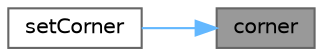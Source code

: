 digraph "corner"
{
 // LATEX_PDF_SIZE
  bgcolor="transparent";
  edge [fontname=Helvetica,fontsize=10,labelfontname=Helvetica,labelfontsize=10];
  node [fontname=Helvetica,fontsize=10,shape=box,height=0.2,width=0.4];
  rankdir="RL";
  Node1 [id="Node000001",label="corner",height=0.2,width=0.4,color="gray40", fillcolor="grey60", style="filled", fontcolor="black",tooltip="获取按钮所在角落"];
  Node1 -> Node2 [id="edge1_Node000001_Node000002",dir="back",color="steelblue1",style="solid",tooltip=" "];
  Node2 [id="Node000002",label="setCorner",height=0.2,width=0.4,color="grey40", fillcolor="white", style="filled",URL="$class_qt_material_floating_action_button.html#a3b3b52ea6ca3a3c4b54bd450a3cab514",tooltip="设置按钮所在角落"];
}
